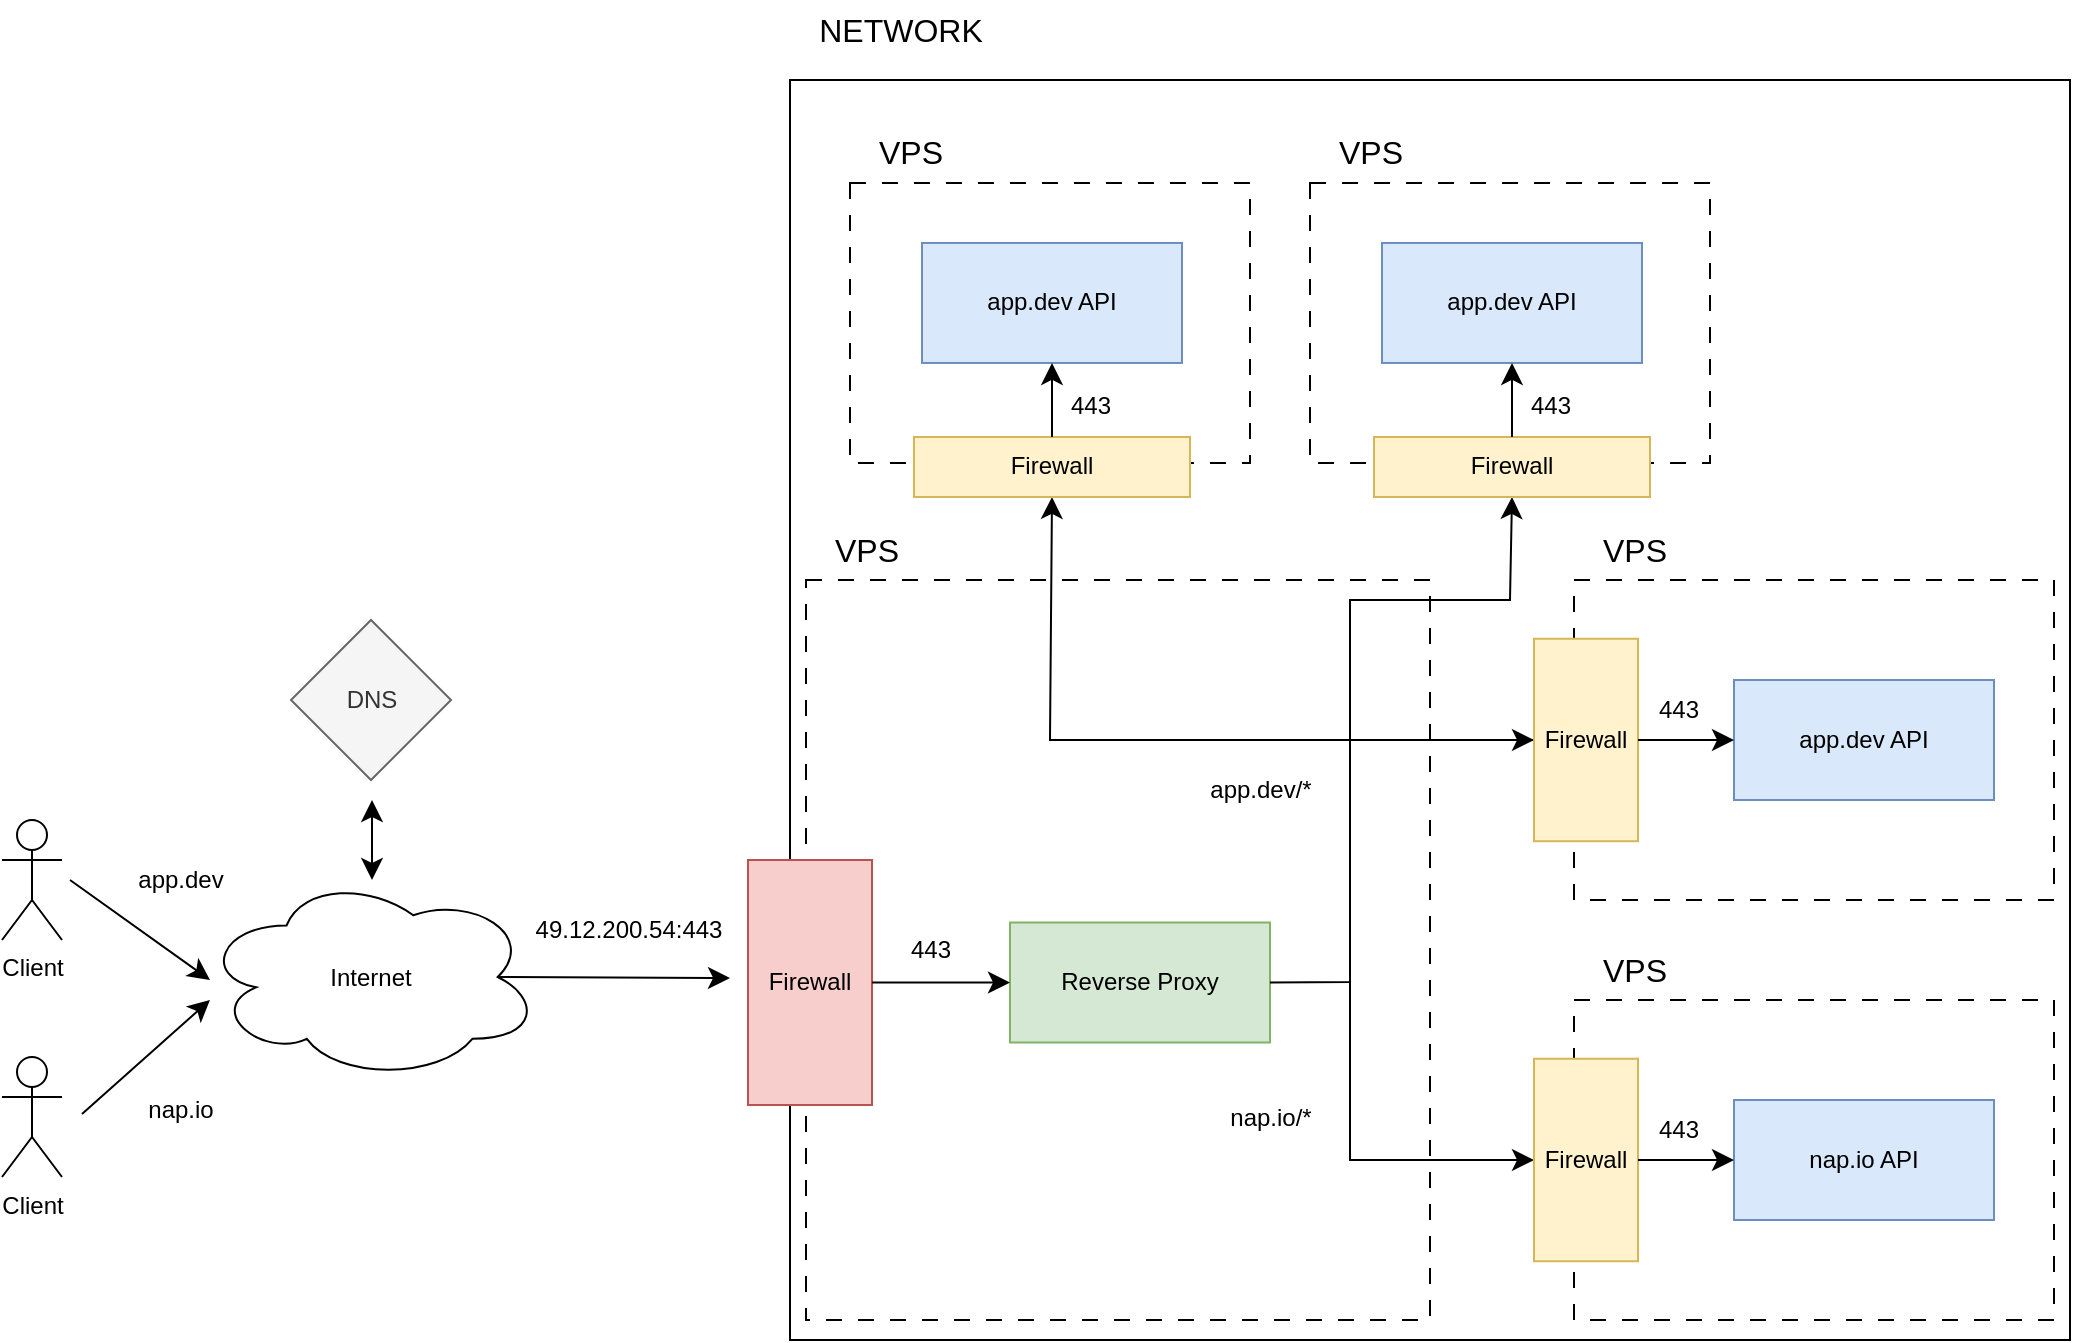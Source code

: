 <mxfile version="24.2.5" type="device">
  <diagram name="Page-1" id="AVqs-29l7rqCjDmvb-u1">
    <mxGraphModel dx="1842" dy="938" grid="1" gridSize="10" guides="1" tooltips="1" connect="1" arrows="1" fold="1" page="0" pageScale="1" pageWidth="827" pageHeight="1169" math="0" shadow="0">
      <root>
        <mxCell id="0" />
        <mxCell id="1" parent="0" />
        <mxCell id="cm763DPiKegs-Cz6ihyl-120" value="" style="rounded=0;whiteSpace=wrap;html=1;align=center;verticalAlign=middle;fontFamily=Helvetica;fontSize=12;" parent="1" vertex="1">
          <mxGeometry x="-740" y="-340" width="640" height="630" as="geometry" />
        </mxCell>
        <mxCell id="cm763DPiKegs-Cz6ihyl-32" value="" style="rounded=0;whiteSpace=wrap;html=1;align=center;verticalAlign=middle;fontFamily=Helvetica;fontSize=12;fillColor=none;dashed=1;dashPattern=8 8;" parent="1" vertex="1">
          <mxGeometry x="-732" y="-90" width="312" height="370" as="geometry" />
        </mxCell>
        <mxCell id="cm763DPiKegs-Cz6ihyl-33" value="VPS" style="text;html=1;align=center;verticalAlign=middle;resizable=0;points=[];autosize=1;strokeColor=none;fillColor=none;fontSize=16;fontFamily=Helvetica;fontColor=default;" parent="1" vertex="1">
          <mxGeometry x="-732" y="-120" width="60" height="30" as="geometry" />
        </mxCell>
        <mxCell id="cm763DPiKegs-Cz6ihyl-35" value="Reverse Proxy" style="rounded=0;whiteSpace=wrap;html=1;strokeColor=#82b366;align=center;verticalAlign=middle;fontFamily=Helvetica;fontSize=12;fillColor=#d5e8d4;" parent="1" vertex="1">
          <mxGeometry x="-630" y="81.25" width="130" height="60" as="geometry" />
        </mxCell>
        <mxCell id="cm763DPiKegs-Cz6ihyl-36" value="Firewall" style="rounded=0;whiteSpace=wrap;html=1;align=center;verticalAlign=middle;fontFamily=Helvetica;fontSize=12;fillColor=#f8cecc;strokeColor=#b85450;" parent="1" vertex="1">
          <mxGeometry x="-761" y="50" width="62" height="122.5" as="geometry" />
        </mxCell>
        <mxCell id="cm763DPiKegs-Cz6ihyl-37" value="Client" style="shape=umlActor;verticalLabelPosition=bottom;verticalAlign=top;html=1;outlineConnect=0;align=center;fontFamily=Helvetica;fontSize=12;" parent="1" vertex="1">
          <mxGeometry x="-1134" y="30" width="30" height="60" as="geometry" />
        </mxCell>
        <mxCell id="cm763DPiKegs-Cz6ihyl-38" value="Internet" style="ellipse;shape=cloud;whiteSpace=wrap;html=1;align=center;verticalAlign=middle;fontFamily=Helvetica;fontSize=12;" parent="1" vertex="1">
          <mxGeometry x="-1034" y="57" width="169" height="103" as="geometry" />
        </mxCell>
        <mxCell id="cm763DPiKegs-Cz6ihyl-40" value="" style="endArrow=none;startArrow=classic;html=1;rounded=0;fontFamily=Helvetica;fontSize=12;fontColor=default;startSize=8;endSize=8;curved=0;entryX=1;entryY=0.5;entryDx=0;entryDy=0;exitX=0;exitY=0.5;exitDx=0;exitDy=0;startFill=1;endFill=0;" parent="1" source="cm763DPiKegs-Cz6ihyl-35" target="cm763DPiKegs-Cz6ihyl-36" edge="1">
          <mxGeometry width="50" height="50" relative="1" as="geometry">
            <mxPoint x="-649" y="66" as="sourcePoint" />
            <mxPoint x="-599" y="16" as="targetPoint" />
            <Array as="points" />
          </mxGeometry>
        </mxCell>
        <mxCell id="cm763DPiKegs-Cz6ihyl-43" value="" style="edgeLabel;html=1;align=center;verticalAlign=middle;resizable=0;points=[];fontSize=12;strokeColor=#0e8088;fontFamily=Helvetica;fontColor=default;fillColor=#CFE3E6;" parent="cm763DPiKegs-Cz6ihyl-40" vertex="1" connectable="0">
          <mxGeometry x="-0.255" relative="1" as="geometry">
            <mxPoint as="offset" />
          </mxGeometry>
        </mxCell>
        <mxCell id="cm763DPiKegs-Cz6ihyl-45" value="443" style="text;html=1;align=center;verticalAlign=middle;resizable=0;points=[];autosize=1;strokeColor=none;fillColor=none;fontSize=12;fontFamily=Helvetica;fontColor=default;" parent="1" vertex="1">
          <mxGeometry x="-690" y="80" width="40" height="30" as="geometry" />
        </mxCell>
        <mxCell id="cm763DPiKegs-Cz6ihyl-46" value="DNS" style="rhombus;whiteSpace=wrap;html=1;strokeColor=#666666;align=center;verticalAlign=middle;fontFamily=Helvetica;fontSize=12;fontColor=#333333;fillColor=#f5f5f5;" parent="1" vertex="1">
          <mxGeometry x="-989.5" y="-70" width="80" height="80" as="geometry" />
        </mxCell>
        <mxCell id="cm763DPiKegs-Cz6ihyl-48" value="" style="endArrow=classic;startArrow=classic;html=1;rounded=0;fontFamily=Helvetica;fontSize=12;fontColor=default;startSize=8;endSize=8;curved=1;" parent="1" edge="1">
          <mxGeometry width="50" height="50" relative="1" as="geometry">
            <mxPoint x="-949" y="60" as="sourcePoint" />
            <mxPoint x="-949" y="20" as="targetPoint" />
          </mxGeometry>
        </mxCell>
        <mxCell id="cm763DPiKegs-Cz6ihyl-49" value="" style="endArrow=classic;startArrow=none;html=1;rounded=0;fontFamily=Helvetica;fontSize=12;fontColor=default;startSize=8;endSize=8;curved=0;startFill=0;" parent="1" edge="1">
          <mxGeometry width="50" height="50" relative="1" as="geometry">
            <mxPoint x="-1100" y="60" as="sourcePoint" />
            <mxPoint x="-1030" y="110" as="targetPoint" />
            <Array as="points" />
          </mxGeometry>
        </mxCell>
        <mxCell id="cm763DPiKegs-Cz6ihyl-51" value="app.dev" style="text;html=1;align=center;verticalAlign=middle;resizable=0;points=[];autosize=1;strokeColor=none;fillColor=none;fontSize=12;fontFamily=Helvetica;fontColor=default;" parent="1" vertex="1">
          <mxGeometry x="-1080" y="45" width="70" height="30" as="geometry" />
        </mxCell>
        <mxCell id="cm763DPiKegs-Cz6ihyl-53" value="" style="endArrow=classic;startArrow=none;html=1;rounded=0;fontFamily=Helvetica;fontSize=12;fontColor=default;startSize=8;endSize=8;curved=1;startFill=0;exitX=0.875;exitY=0.5;exitDx=0;exitDy=0;exitPerimeter=0;" parent="1" source="cm763DPiKegs-Cz6ihyl-38" edge="1">
          <mxGeometry width="50" height="50" relative="1" as="geometry">
            <mxPoint x="-865" y="108.5" as="sourcePoint" />
            <mxPoint x="-770" y="109" as="targetPoint" />
            <Array as="points" />
          </mxGeometry>
        </mxCell>
        <mxCell id="cm763DPiKegs-Cz6ihyl-54" value="&lt;span style=&quot;font-size: 12px;&quot;&gt;49.12.200.54:443&lt;/span&gt;" style="text;html=1;align=center;verticalAlign=middle;resizable=0;points=[];autosize=1;strokeColor=none;fillColor=none;fontSize=12;fontFamily=Helvetica;fontColor=default;" parent="1" vertex="1">
          <mxGeometry x="-881" y="70" width="120" height="30" as="geometry" />
        </mxCell>
        <mxCell id="cm763DPiKegs-Cz6ihyl-56" value="Client" style="shape=umlActor;verticalLabelPosition=bottom;verticalAlign=top;html=1;outlineConnect=0;align=center;fontFamily=Helvetica;fontSize=12;" parent="1" vertex="1">
          <mxGeometry x="-1134" y="148.5" width="30" height="60" as="geometry" />
        </mxCell>
        <mxCell id="cm763DPiKegs-Cz6ihyl-57" value="" style="endArrow=classic;startArrow=none;html=1;rounded=0;fontFamily=Helvetica;fontSize=12;fontColor=default;startSize=8;endSize=8;curved=0;startFill=0;" parent="1" edge="1">
          <mxGeometry width="50" height="50" relative="1" as="geometry">
            <mxPoint x="-1094" y="177" as="sourcePoint" />
            <mxPoint x="-1030" y="120" as="targetPoint" />
            <Array as="points" />
          </mxGeometry>
        </mxCell>
        <mxCell id="cm763DPiKegs-Cz6ihyl-58" value="nap.io" style="text;html=1;align=center;verticalAlign=middle;resizable=0;points=[];autosize=1;strokeColor=none;fillColor=none;fontSize=12;fontFamily=Helvetica;fontColor=default;" parent="1" vertex="1">
          <mxGeometry x="-1075" y="160" width="60" height="30" as="geometry" />
        </mxCell>
        <mxCell id="cm763DPiKegs-Cz6ihyl-63" value="" style="endArrow=classic;html=1;rounded=0;fontFamily=Helvetica;fontSize=12;fontColor=default;startSize=8;endSize=8;curved=0;exitX=1;exitY=0.5;exitDx=0;exitDy=0;entryX=0.5;entryY=1;entryDx=0;entryDy=0;" parent="1" source="cm763DPiKegs-Cz6ihyl-35" target="cm763DPiKegs-Cz6ihyl-73" edge="1">
          <mxGeometry width="50" height="50" relative="1" as="geometry">
            <mxPoint x="-390" y="80" as="sourcePoint" />
            <mxPoint x="-360" y="-30" as="targetPoint" />
            <Array as="points">
              <mxPoint x="-460" y="111" />
              <mxPoint x="-460" y="-10" />
              <mxPoint x="-610" y="-10" />
            </Array>
          </mxGeometry>
        </mxCell>
        <mxCell id="cm763DPiKegs-Cz6ihyl-64" value="" style="edgeLabel;html=1;align=center;verticalAlign=middle;resizable=0;points=[];fontSize=12;strokeColor=#0e8088;fontFamily=Helvetica;fontColor=default;fillColor=#CFE3E6;" parent="cm763DPiKegs-Cz6ihyl-63" vertex="1" connectable="0">
          <mxGeometry x="0.152" y="3" relative="1" as="geometry">
            <mxPoint as="offset" />
          </mxGeometry>
        </mxCell>
        <mxCell id="cm763DPiKegs-Cz6ihyl-65" value="" style="endArrow=classic;html=1;rounded=0;fontFamily=Helvetica;fontSize=12;fontColor=default;startSize=8;endSize=8;curved=0;entryX=0.5;entryY=1;entryDx=0;entryDy=0;" parent="1" target="cm763DPiKegs-Cz6ihyl-116" edge="1">
          <mxGeometry width="50" height="50" relative="1" as="geometry">
            <mxPoint x="-300" y="-10" as="sourcePoint" />
            <mxPoint x="-360" y="40" as="targetPoint" />
            <Array as="points">
              <mxPoint x="-460" y="-10" />
              <mxPoint x="-460" y="-80" />
              <mxPoint x="-380" y="-80" />
            </Array>
          </mxGeometry>
        </mxCell>
        <mxCell id="cm763DPiKegs-Cz6ihyl-66" value="" style="endArrow=classic;html=1;rounded=0;fontFamily=Helvetica;fontSize=12;fontColor=default;startSize=8;endSize=8;curved=0;entryX=0;entryY=0.5;entryDx=0;entryDy=0;" parent="1" target="cm763DPiKegs-Cz6ihyl-102" edge="1">
          <mxGeometry width="50" height="50" relative="1" as="geometry">
            <mxPoint x="-460" y="-10" as="sourcePoint" />
            <mxPoint x="-300" y="127" as="targetPoint" />
            <Array as="points" />
          </mxGeometry>
        </mxCell>
        <mxCell id="cm763DPiKegs-Cz6ihyl-67" value="" style="endArrow=classic;html=1;rounded=0;fontFamily=Helvetica;fontSize=12;fontColor=default;startSize=8;endSize=8;curved=0;entryX=0;entryY=0.5;entryDx=0;entryDy=0;" parent="1" target="cm763DPiKegs-Cz6ihyl-109" edge="1">
          <mxGeometry width="50" height="50" relative="1" as="geometry">
            <mxPoint x="-460" y="110" as="sourcePoint" />
            <mxPoint x="-360" y="220" as="targetPoint" />
            <Array as="points">
              <mxPoint x="-460" y="200" />
            </Array>
          </mxGeometry>
        </mxCell>
        <mxCell id="cm763DPiKegs-Cz6ihyl-68" value="nap.io/*" style="text;html=1;align=center;verticalAlign=middle;resizable=0;points=[];autosize=1;strokeColor=none;fillColor=none;fontSize=12;fontFamily=Helvetica;fontColor=default;" parent="1" vertex="1">
          <mxGeometry x="-530" y="163.5" width="60" height="30" as="geometry" />
        </mxCell>
        <mxCell id="cm763DPiKegs-Cz6ihyl-69" value="app.dev/*" style="text;html=1;align=center;verticalAlign=middle;resizable=0;points=[];autosize=1;strokeColor=none;fillColor=none;fontSize=12;fontFamily=Helvetica;fontColor=default;" parent="1" vertex="1">
          <mxGeometry x="-540" width="70" height="30" as="geometry" />
        </mxCell>
        <mxCell id="cm763DPiKegs-Cz6ihyl-70" value="" style="rounded=0;whiteSpace=wrap;html=1;align=center;verticalAlign=middle;fontFamily=Helvetica;fontSize=12;fillColor=none;dashed=1;dashPattern=8 8;" parent="1" vertex="1">
          <mxGeometry x="-710" y="-288.51" width="200" height="140" as="geometry" />
        </mxCell>
        <mxCell id="cm763DPiKegs-Cz6ihyl-71" value="NETWORK" style="text;html=1;align=center;verticalAlign=middle;resizable=0;points=[];autosize=1;strokeColor=none;fillColor=none;fontSize=16;fontFamily=Helvetica;fontColor=default;" parent="1" vertex="1">
          <mxGeometry x="-740" y="-380" width="110" height="30" as="geometry" />
        </mxCell>
        <mxCell id="cm763DPiKegs-Cz6ihyl-72" value="app.dev API" style="rounded=0;whiteSpace=wrap;html=1;strokeColor=#6c8ebf;align=center;verticalAlign=middle;fontFamily=Helvetica;fontSize=12;fillColor=#dae8fc;" parent="1" vertex="1">
          <mxGeometry x="-674" y="-258.52" width="130" height="60" as="geometry" />
        </mxCell>
        <mxCell id="cm763DPiKegs-Cz6ihyl-73" value="Firewall" style="rounded=0;whiteSpace=wrap;html=1;align=center;verticalAlign=middle;fontFamily=Helvetica;fontSize=12;fillColor=#fff2cc;strokeColor=#d6b656;" parent="1" vertex="1">
          <mxGeometry x="-678" y="-161.51" width="138" height="30" as="geometry" />
        </mxCell>
        <mxCell id="cm763DPiKegs-Cz6ihyl-74" value="443" style="text;html=1;align=center;verticalAlign=middle;resizable=0;points=[];autosize=1;strokeColor=none;fillColor=none;fontSize=12;fontFamily=Helvetica;fontColor=default;" parent="1" vertex="1">
          <mxGeometry x="-610" y="-191.51" width="40" height="30" as="geometry" />
        </mxCell>
        <mxCell id="cm763DPiKegs-Cz6ihyl-75" value="" style="endArrow=none;startArrow=classic;html=1;rounded=0;fontFamily=Helvetica;fontSize=12;fontColor=default;startSize=8;endSize=8;curved=0;entryX=0.5;entryY=0;entryDx=0;entryDy=0;exitX=0.5;exitY=1;exitDx=0;exitDy=0;startFill=1;endFill=0;" parent="1" source="cm763DPiKegs-Cz6ihyl-72" target="cm763DPiKegs-Cz6ihyl-73" edge="1">
          <mxGeometry width="50" height="50" relative="1" as="geometry">
            <mxPoint x="-601" y="-79.01" as="sourcePoint" />
            <mxPoint x="-670" y="-79.01" as="targetPoint" />
            <Array as="points" />
          </mxGeometry>
        </mxCell>
        <mxCell id="cm763DPiKegs-Cz6ihyl-76" value="" style="edgeLabel;html=1;align=center;verticalAlign=middle;resizable=0;points=[];fontSize=12;strokeColor=#0e8088;fontFamily=Helvetica;fontColor=default;fillColor=#CFE3E6;" parent="cm763DPiKegs-Cz6ihyl-75" vertex="1" connectable="0">
          <mxGeometry x="-0.255" relative="1" as="geometry">
            <mxPoint as="offset" />
          </mxGeometry>
        </mxCell>
        <mxCell id="cm763DPiKegs-Cz6ihyl-99" value="" style="rounded=0;whiteSpace=wrap;html=1;align=center;verticalAlign=middle;fontFamily=Helvetica;fontSize=12;fillColor=none;dashed=1;dashPattern=8 8;" parent="1" vertex="1">
          <mxGeometry x="-348" y="-90" width="240" height="160" as="geometry" />
        </mxCell>
        <mxCell id="cm763DPiKegs-Cz6ihyl-100" value="VPS" style="text;html=1;align=center;verticalAlign=middle;resizable=0;points=[];autosize=1;strokeColor=none;fillColor=none;fontSize=16;fontFamily=Helvetica;fontColor=default;" parent="1" vertex="1">
          <mxGeometry x="-348" y="-120" width="60" height="30" as="geometry" />
        </mxCell>
        <mxCell id="cm763DPiKegs-Cz6ihyl-101" value="app.dev API" style="rounded=0;whiteSpace=wrap;html=1;strokeColor=#6c8ebf;align=center;verticalAlign=middle;fontFamily=Helvetica;fontSize=12;fillColor=#dae8fc;" parent="1" vertex="1">
          <mxGeometry x="-268" y="-40" width="130" height="60" as="geometry" />
        </mxCell>
        <mxCell id="cm763DPiKegs-Cz6ihyl-102" value="Firewall" style="rounded=0;whiteSpace=wrap;html=1;align=center;verticalAlign=middle;fontFamily=Helvetica;fontSize=12;fillColor=#fff2cc;strokeColor=#d6b656;" parent="1" vertex="1">
          <mxGeometry x="-368" y="-60.63" width="52" height="101.25" as="geometry" />
        </mxCell>
        <mxCell id="cm763DPiKegs-Cz6ihyl-103" value="443" style="text;html=1;align=center;verticalAlign=middle;resizable=0;points=[];autosize=1;strokeColor=none;fillColor=none;fontSize=12;fontFamily=Helvetica;fontColor=default;" parent="1" vertex="1">
          <mxGeometry x="-316" y="-40" width="40" height="30" as="geometry" />
        </mxCell>
        <mxCell id="cm763DPiKegs-Cz6ihyl-104" value="" style="endArrow=none;startArrow=classic;html=1;rounded=0;fontFamily=Helvetica;fontSize=12;fontColor=default;startSize=8;endSize=8;curved=0;entryX=1;entryY=0.5;entryDx=0;entryDy=0;exitX=0;exitY=0.5;exitDx=0;exitDy=0;startFill=1;endFill=0;" parent="1" source="cm763DPiKegs-Cz6ihyl-101" target="cm763DPiKegs-Cz6ihyl-102" edge="1">
          <mxGeometry width="50" height="50" relative="1" as="geometry">
            <mxPoint x="-209" y="139.5" as="sourcePoint" />
            <mxPoint x="-278" y="139.5" as="targetPoint" />
            <Array as="points" />
          </mxGeometry>
        </mxCell>
        <mxCell id="cm763DPiKegs-Cz6ihyl-105" value="" style="edgeLabel;html=1;align=center;verticalAlign=middle;resizable=0;points=[];fontSize=12;strokeColor=#0e8088;fontFamily=Helvetica;fontColor=default;fillColor=#CFE3E6;" parent="cm763DPiKegs-Cz6ihyl-104" vertex="1" connectable="0">
          <mxGeometry x="-0.255" relative="1" as="geometry">
            <mxPoint as="offset" />
          </mxGeometry>
        </mxCell>
        <mxCell id="cm763DPiKegs-Cz6ihyl-106" value="" style="rounded=0;whiteSpace=wrap;html=1;align=center;verticalAlign=middle;fontFamily=Helvetica;fontSize=12;fillColor=none;dashed=1;dashPattern=8 8;" parent="1" vertex="1">
          <mxGeometry x="-348" y="120" width="240" height="160" as="geometry" />
        </mxCell>
        <mxCell id="cm763DPiKegs-Cz6ihyl-107" value="VPS" style="text;html=1;align=center;verticalAlign=middle;resizable=0;points=[];autosize=1;strokeColor=none;fillColor=none;fontSize=16;fontFamily=Helvetica;fontColor=default;" parent="1" vertex="1">
          <mxGeometry x="-348" y="90" width="60" height="30" as="geometry" />
        </mxCell>
        <mxCell id="cm763DPiKegs-Cz6ihyl-108" value="nap.io API" style="rounded=0;whiteSpace=wrap;html=1;strokeColor=#6c8ebf;align=center;verticalAlign=middle;fontFamily=Helvetica;fontSize=12;fillColor=#dae8fc;" parent="1" vertex="1">
          <mxGeometry x="-268" y="170" width="130" height="60" as="geometry" />
        </mxCell>
        <mxCell id="cm763DPiKegs-Cz6ihyl-109" value="Firewall" style="rounded=0;whiteSpace=wrap;html=1;align=center;verticalAlign=middle;fontFamily=Helvetica;fontSize=12;fillColor=#fff2cc;strokeColor=#d6b656;" parent="1" vertex="1">
          <mxGeometry x="-368" y="149.37" width="52" height="101.25" as="geometry" />
        </mxCell>
        <mxCell id="cm763DPiKegs-Cz6ihyl-110" value="443" style="text;html=1;align=center;verticalAlign=middle;resizable=0;points=[];autosize=1;strokeColor=none;fillColor=none;fontSize=12;fontFamily=Helvetica;fontColor=default;" parent="1" vertex="1">
          <mxGeometry x="-316" y="170" width="40" height="30" as="geometry" />
        </mxCell>
        <mxCell id="cm763DPiKegs-Cz6ihyl-111" value="" style="endArrow=none;startArrow=classic;html=1;rounded=0;fontFamily=Helvetica;fontSize=12;fontColor=default;startSize=8;endSize=8;curved=0;entryX=1;entryY=0.5;entryDx=0;entryDy=0;exitX=0;exitY=0.5;exitDx=0;exitDy=0;startFill=1;endFill=0;" parent="1" source="cm763DPiKegs-Cz6ihyl-108" target="cm763DPiKegs-Cz6ihyl-109" edge="1">
          <mxGeometry width="50" height="50" relative="1" as="geometry">
            <mxPoint x="-209" y="349.5" as="sourcePoint" />
            <mxPoint x="-278" y="349.5" as="targetPoint" />
            <Array as="points" />
          </mxGeometry>
        </mxCell>
        <mxCell id="cm763DPiKegs-Cz6ihyl-112" value="" style="edgeLabel;html=1;align=center;verticalAlign=middle;resizable=0;points=[];fontSize=12;strokeColor=#0e8088;fontFamily=Helvetica;fontColor=default;fillColor=#CFE3E6;" parent="cm763DPiKegs-Cz6ihyl-111" vertex="1" connectable="0">
          <mxGeometry x="-0.255" relative="1" as="geometry">
            <mxPoint as="offset" />
          </mxGeometry>
        </mxCell>
        <mxCell id="cm763DPiKegs-Cz6ihyl-113" value="" style="rounded=0;whiteSpace=wrap;html=1;align=center;verticalAlign=middle;fontFamily=Helvetica;fontSize=12;fillColor=none;dashed=1;dashPattern=8 8;" parent="1" vertex="1">
          <mxGeometry x="-480" y="-288.51" width="200" height="140" as="geometry" />
        </mxCell>
        <mxCell id="cm763DPiKegs-Cz6ihyl-114" value="VPS" style="text;html=1;align=center;verticalAlign=middle;resizable=0;points=[];autosize=1;strokeColor=none;fillColor=none;fontSize=16;fontFamily=Helvetica;fontColor=default;" parent="1" vertex="1">
          <mxGeometry x="-480" y="-318.51" width="60" height="30" as="geometry" />
        </mxCell>
        <mxCell id="cm763DPiKegs-Cz6ihyl-115" value="app.dev API" style="rounded=0;whiteSpace=wrap;html=1;strokeColor=#6c8ebf;align=center;verticalAlign=middle;fontFamily=Helvetica;fontSize=12;fillColor=#dae8fc;" parent="1" vertex="1">
          <mxGeometry x="-444" y="-258.52" width="130" height="60" as="geometry" />
        </mxCell>
        <mxCell id="cm763DPiKegs-Cz6ihyl-116" value="Firewall" style="rounded=0;whiteSpace=wrap;html=1;align=center;verticalAlign=middle;fontFamily=Helvetica;fontSize=12;fillColor=#fff2cc;strokeColor=#d6b656;" parent="1" vertex="1">
          <mxGeometry x="-448" y="-161.51" width="138" height="30" as="geometry" />
        </mxCell>
        <mxCell id="cm763DPiKegs-Cz6ihyl-117" value="443" style="text;html=1;align=center;verticalAlign=middle;resizable=0;points=[];autosize=1;strokeColor=none;fillColor=none;fontSize=12;fontFamily=Helvetica;fontColor=default;" parent="1" vertex="1">
          <mxGeometry x="-380" y="-191.51" width="40" height="30" as="geometry" />
        </mxCell>
        <mxCell id="cm763DPiKegs-Cz6ihyl-118" value="" style="endArrow=none;startArrow=classic;html=1;rounded=0;fontFamily=Helvetica;fontSize=12;fontColor=default;startSize=8;endSize=8;curved=0;entryX=0.5;entryY=0;entryDx=0;entryDy=0;exitX=0.5;exitY=1;exitDx=0;exitDy=0;startFill=1;endFill=0;" parent="1" source="cm763DPiKegs-Cz6ihyl-115" target="cm763DPiKegs-Cz6ihyl-116" edge="1">
          <mxGeometry width="50" height="50" relative="1" as="geometry">
            <mxPoint x="-371" y="-79.01" as="sourcePoint" />
            <mxPoint x="-440" y="-79.01" as="targetPoint" />
            <Array as="points" />
          </mxGeometry>
        </mxCell>
        <mxCell id="cm763DPiKegs-Cz6ihyl-119" value="" style="edgeLabel;html=1;align=center;verticalAlign=middle;resizable=0;points=[];fontSize=12;strokeColor=#0e8088;fontFamily=Helvetica;fontColor=default;fillColor=#CFE3E6;" parent="cm763DPiKegs-Cz6ihyl-118" vertex="1" connectable="0">
          <mxGeometry x="-0.255" relative="1" as="geometry">
            <mxPoint as="offset" />
          </mxGeometry>
        </mxCell>
        <mxCell id="cm763DPiKegs-Cz6ihyl-122" value="VPS" style="text;html=1;align=center;verticalAlign=middle;resizable=0;points=[];autosize=1;strokeColor=none;fillColor=none;fontSize=16;fontFamily=Helvetica;fontColor=default;" parent="1" vertex="1">
          <mxGeometry x="-710" y="-318.51" width="60" height="30" as="geometry" />
        </mxCell>
      </root>
    </mxGraphModel>
  </diagram>
</mxfile>

